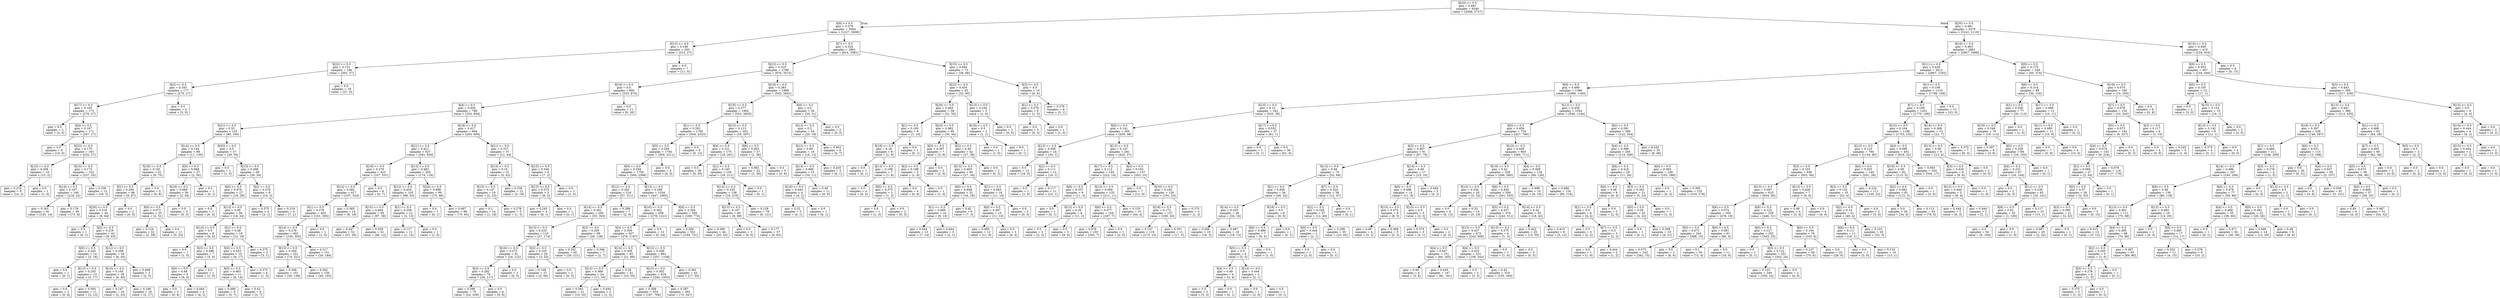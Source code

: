 digraph Tree {
node [shape=box] ;
0 [label="X[24] <= 0.5\ngini = 0.491\nsamples = 6340\nvalue = [4368, 5727]"] ;
1 [label="X[9] <= 0.5\ngini = 0.379\nsamples = 3064\nvalue = [1227, 3608]"] ;
0 -> 1 [labeldistance=2.5, labelangle=45, headlabel="True"] ;
2 [label="X[12] <= 0.5\ngini = 0.146\nsamples = 203\nvalue = [313, 27]"] ;
1 -> 2 ;
3 [label="X[22] <= 0.5\ngini = 0.151\nsamples = 196\nvalue = [302, 27]"] ;
2 -> 3 ;
4 [label="X[2] <= 0.5\ngini = 0.163\nsamples = 177\nvalue = [275, 27]"] ;
3 -> 4 ;
5 [label="X[17] <= 0.5\ngini = 0.165\nsamples = 173\nvalue = [270, 27]"] ;
4 -> 5 ;
6 [label="gini = 0.0\nsamples = 2\nvalue = [3, 0]"] ;
5 -> 6 ;
7 [label="X[4] <= 0.5\ngini = 0.167\nsamples = 171\nvalue = [267, 27]"] ;
5 -> 7 ;
8 [label="gini = 0.0\nsamples = 8\nvalue = [15, 0]"] ;
7 -> 8 ;
9 [label="X[23] <= 0.5\ngini = 0.175\nsamples = 163\nvalue = [252, 27]"] ;
7 -> 9 ;
10 [label="X[15] <= 0.5\ngini = 0.208\nsamples = 10\nvalue = [15, 2]"] ;
9 -> 10 ;
11 [label="gini = 0.219\nsamples = 9\nvalue = [14, 2]"] ;
10 -> 11 ;
12 [label="gini = 0.0\nsamples = 1\nvalue = [1, 0]"] ;
10 -> 12 ;
13 [label="X[15] <= 0.5\ngini = 0.173\nsamples = 153\nvalue = [237, 25]"] ;
9 -> 13 ;
14 [label="X[14] <= 0.5\ngini = 0.167\nsamples = 140\nvalue = [218, 22]"] ;
13 -> 14 ;
15 [label="gini = 0.161\nsamples = 91\nvalue = [145, 14]"] ;
14 -> 15 ;
16 [label="gini = 0.178\nsamples = 49\nvalue = [73, 8]"] ;
14 -> 16 ;
17 [label="gini = 0.236\nsamples = 13\nvalue = [19, 3]"] ;
13 -> 17 ;
18 [label="gini = 0.0\nsamples = 4\nvalue = [5, 0]"] ;
4 -> 18 ;
19 [label="gini = 0.0\nsamples = 19\nvalue = [27, 0]"] ;
3 -> 19 ;
20 [label="gini = 0.0\nsamples = 7\nvalue = [11, 0]"] ;
2 -> 20 ;
21 [label="X[7] <= 0.5\ngini = 0.324\nsamples = 2861\nvalue = [914, 3581]"] ;
1 -> 21 ;
22 [label="X[23] <= 0.5\ngini = 0.319\nsamples = 2788\nvalue = [876, 3515]"] ;
21 -> 22 ;
23 [label="X[16] <= 0.5\ngini = 0.4\nsamples = 800\nvalue = [333, 874]"] ;
22 -> 23 ;
24 [label="X[4] <= 0.5\ngini = 0.404\nsamples = 789\nvalue = [333, 854]"] ;
23 -> 24 ;
25 [label="X[21] <= 0.5\ngini = 0.32\nsamples = 125\nvalue = [40, 160]"] ;
24 -> 25 ;
26 [label="X[14] <= 0.5\ngini = 0.144\nsamples = 88\nvalue = [11, 130]"] ;
25 -> 26 ;
27 [label="X[18] <= 0.5\ngini = 0.191\nsamples = 51\nvalue = [9, 75]"] ;
26 -> 27 ;
28 [label="X[1] <= 0.5\ngini = 0.209\nsamples = 46\nvalue = [9, 67]"] ;
27 -> 28 ;
29 [label="X[20] <= 0.5\ngini = 0.216\nsamples = 44\nvalue = [9, 64]"] ;
28 -> 29 ;
30 [label="gini = 0.0\nsamples = 1\nvalue = [0, 1]"] ;
29 -> 30 ;
31 [label="X[2] <= 0.5\ngini = 0.219\nsamples = 43\nvalue = [9, 63]"] ;
29 -> 31 ;
32 [label="X[0] <= 0.5\ngini = 0.245\nsamples = 14\nvalue = [3, 18]"] ;
31 -> 32 ;
33 [label="gini = 0.0\nsamples = 1\nvalue = [0, 1]"] ;
32 -> 33 ;
34 [label="X[13] <= 0.5\ngini = 0.255\nsamples = 13\nvalue = [3, 17]"] ;
32 -> 34 ;
35 [label="gini = 0.0\nsamples = 2\nvalue = [0, 4]"] ;
34 -> 35 ;
36 [label="gini = 0.305\nsamples = 11\nvalue = [3, 13]"] ;
34 -> 36 ;
37 [label="X[12] <= 0.5\ngini = 0.208\nsamples = 29\nvalue = [6, 45]"] ;
31 -> 37 ;
38 [label="X[15] <= 0.5\ngini = 0.165\nsamples = 26\nvalue = [4, 40]"] ;
37 -> 38 ;
39 [label="gini = 0.147\nsamples = 16\nvalue = [2, 23]"] ;
38 -> 39 ;
40 [label="gini = 0.188\nsamples = 10\nvalue = [2, 17]"] ;
38 -> 40 ;
41 [label="gini = 0.408\nsamples = 3\nvalue = [2, 5]"] ;
37 -> 41 ;
42 [label="gini = 0.0\nsamples = 2\nvalue = [0, 3]"] ;
28 -> 42 ;
43 [label="gini = 0.0\nsamples = 5\nvalue = [0, 8]"] ;
27 -> 43 ;
44 [label="X[5] <= 0.5\ngini = 0.068\nsamples = 37\nvalue = [2, 55]"] ;
26 -> 44 ;
45 [label="X[18] <= 0.5\ngini = 0.069\nsamples = 36\nvalue = [2, 54]"] ;
44 -> 45 ;
46 [label="X[0] <= 0.5\ngini = 0.073\nsamples = 33\nvalue = [2, 51]"] ;
45 -> 46 ;
47 [label="gini = 0.124\nsamples = 22\nvalue = [2, 28]"] ;
46 -> 47 ;
48 [label="gini = 0.0\nsamples = 11\nvalue = [0, 23]"] ;
46 -> 48 ;
49 [label="gini = 0.0\nsamples = 3\nvalue = [0, 3]"] ;
45 -> 49 ;
50 [label="gini = 0.0\nsamples = 1\nvalue = [0, 1]"] ;
44 -> 50 ;
51 [label="X[20] <= 0.5\ngini = 0.5\nsamples = 37\nvalue = [29, 30]"] ;
25 -> 51 ;
52 [label="gini = 0.0\nsamples = 1\nvalue = [1, 0]"] ;
51 -> 52 ;
53 [label="X[15] <= 0.5\ngini = 0.499\nsamples = 36\nvalue = [28, 30]"] ;
51 -> 53 ;
54 [label="X[6] <= 0.5\ngini = 0.476\nsamples = 27\nvalue = [18, 28]"] ;
53 -> 54 ;
55 [label="gini = 0.0\nsamples = 1\nvalue = [0, 4]"] ;
54 -> 55 ;
56 [label="X[13] <= 0.5\ngini = 0.49\nsamples = 26\nvalue = [18, 24]"] ;
54 -> 56 ;
57 [label="X[14] <= 0.5\ngini = 0.5\nsamples = 8\nvalue = [6, 6]"] ;
56 -> 57 ;
58 [label="gini = 0.0\nsamples = 1\nvalue = [1, 0]"] ;
57 -> 58 ;
59 [label="X[3] <= 0.5\ngini = 0.496\nsamples = 7\nvalue = [5, 6]"] ;
57 -> 59 ;
60 [label="X[0] <= 0.5\ngini = 0.48\nsamples = 6\nvalue = [4, 6]"] ;
59 -> 60 ;
61 [label="gini = 0.0\nsamples = 2\nvalue = [0, 4]"] ;
60 -> 61 ;
62 [label="gini = 0.444\nsamples = 4\nvalue = [4, 2]"] ;
60 -> 62 ;
63 [label="gini = 0.0\nsamples = 1\nvalue = [1, 0]"] ;
59 -> 63 ;
64 [label="X[1] <= 0.5\ngini = 0.48\nsamples = 18\nvalue = [12, 18]"] ;
56 -> 64 ;
65 [label="X[3] <= 0.5\ngini = 0.453\nsamples = 15\nvalue = [9, 17]"] ;
64 -> 65 ;
66 [label="X[0] <= 0.5\ngini = 0.463\nsamples = 11\nvalue = [8, 14]"] ;
65 -> 66 ;
67 [label="gini = 0.486\nsamples = 5\nvalue = [5, 7]"] ;
66 -> 67 ;
68 [label="gini = 0.42\nsamples = 6\nvalue = [3, 7]"] ;
66 -> 68 ;
69 [label="gini = 0.375\nsamples = 4\nvalue = [1, 3]"] ;
65 -> 69 ;
70 [label="gini = 0.375\nsamples = 3\nvalue = [3, 1]"] ;
64 -> 70 ;
71 [label="X[2] <= 0.5\ngini = 0.278\nsamples = 9\nvalue = [10, 2]"] ;
53 -> 71 ;
72 [label="gini = 0.375\nsamples = 4\nvalue = [3, 1]"] ;
71 -> 72 ;
73 [label="gini = 0.219\nsamples = 5\nvalue = [7, 1]"] ;
71 -> 73 ;
74 [label="X[18] <= 0.5\ngini = 0.417\nsamples = 664\nvalue = [293, 694]"] ;
24 -> 74 ;
75 [label="X[21] <= 0.5\ngini = 0.421\nsamples = 627\nvalue = [281, 650]"] ;
74 -> 75 ;
76 [label="X[19] <= 0.5\ngini = 0.279\nsamples = 423\nvalue = [107, 531]"] ;
75 -> 76 ;
77 [label="X[12] <= 0.5\ngini = 0.282\nsamples = 417\nvalue = [107, 524]"] ;
76 -> 77 ;
78 [label="X[1] <= 0.5\ngini = 0.278\nsamples = 403\nvalue = [101, 505]"] ;
77 -> 78 ;
79 [label="X[14] <= 0.5\ngini = 0.276\nsamples = 402\nvalue = [100, 505]"] ;
78 -> 79 ;
80 [label="X[13] <= 0.5\ngini = 0.304\nsamples = 251\nvalue = [74, 321]"] ;
79 -> 80 ;
81 [label="gini = 0.308\nsamples = 101\nvalue = [30, 128]"] ;
80 -> 81 ;
82 [label="gini = 0.302\nsamples = 150\nvalue = [44, 193]"] ;
80 -> 82 ;
83 [label="gini = 0.217\nsamples = 151\nvalue = [26, 184]"] ;
79 -> 83 ;
84 [label="gini = 0.0\nsamples = 1\nvalue = [1, 0]"] ;
78 -> 84 ;
85 [label="gini = 0.365\nsamples = 14\nvalue = [6, 19]"] ;
77 -> 85 ;
86 [label="gini = 0.0\nsamples = 6\nvalue = [0, 7]"] ;
76 -> 86 ;
87 [label="X[13] <= 0.5\ngini = 0.482\nsamples = 204\nvalue = [174, 119]"] ;
75 -> 87 ;
88 [label="X[12] <= 0.5\ngini = 0.454\nsamples = 105\nvalue = [99, 53]"] ;
87 -> 88 ;
89 [label="X[15] <= 0.5\ngini = 0.404\nsamples = 93\nvalue = [97, 38]"] ;
88 -> 89 ;
90 [label="gini = 0.447\nsamples = 52\nvalue = [51, 26]"] ;
89 -> 90 ;
91 [label="gini = 0.328\nsamples = 41\nvalue = [46, 12]"] ;
89 -> 91 ;
92 [label="X[1] <= 0.5\ngini = 0.208\nsamples = 12\nvalue = [2, 15]"] ;
88 -> 92 ;
93 [label="gini = 0.117\nsamples = 11\nvalue = [1, 15]"] ;
92 -> 93 ;
94 [label="gini = 0.0\nsamples = 1\nvalue = [1, 0]"] ;
92 -> 94 ;
95 [label="X[20] <= 0.5\ngini = 0.498\nsamples = 99\nvalue = [75, 66]"] ;
87 -> 95 ;
96 [label="gini = 0.0\nsamples = 1\nvalue = [0, 1]"] ;
95 -> 96 ;
97 [label="gini = 0.497\nsamples = 98\nvalue = [75, 65]"] ;
95 -> 97 ;
98 [label="X[21] <= 0.5\ngini = 0.337\nsamples = 37\nvalue = [12, 44]"] ;
74 -> 98 ;
99 [label="X[13] <= 0.5\ngini = 0.19\nsamples = 31\nvalue = [5, 42]"] ;
98 -> 99 ;
100 [label="X[15] <= 0.5\ngini = 0.147\nsamples = 19\nvalue = [2, 23]"] ;
99 -> 100 ;
101 [label="gini = 0.1\nsamples = 14\nvalue = [1, 18]"] ;
100 -> 101 ;
102 [label="gini = 0.278\nsamples = 5\nvalue = [1, 5]"] ;
100 -> 102 ;
103 [label="gini = 0.236\nsamples = 12\nvalue = [3, 19]"] ;
99 -> 103 ;
104 [label="X[15] <= 0.5\ngini = 0.346\nsamples = 6\nvalue = [7, 2]"] ;
98 -> 104 ;
105 [label="X[13] <= 0.5\ngini = 0.375\nsamples = 5\nvalue = [6, 2]"] ;
104 -> 105 ;
106 [label="gini = 0.245\nsamples = 4\nvalue = [6, 1]"] ;
105 -> 106 ;
107 [label="gini = 0.0\nsamples = 1\nvalue = [0, 1]"] ;
105 -> 107 ;
108 [label="gini = 0.0\nsamples = 1\nvalue = [1, 0]"] ;
104 -> 108 ;
109 [label="gini = 0.0\nsamples = 11\nvalue = [0, 20]"] ;
23 -> 109 ;
110 [label="X[19] <= 0.5\ngini = 0.283\nsamples = 1988\nvalue = [543, 2641]"] ;
22 -> 110 ;
111 [label="X[18] <= 0.5\ngini = 0.277\nsamples = 1962\nvalue = [523, 2620]"] ;
110 -> 111 ;
112 [label="X[1] <= 0.5\ngini = 0.293\nsamples = 1760\nvalue = [504, 2323]"] ;
111 -> 112 ;
113 [label="X[5] <= 0.5\ngini = 0.294\nsamples = 1754\nvalue = [504, 2311]"] ;
112 -> 113 ;
114 [label="X[0] <= 0.5\ngini = 0.294\nsamples = 1750\nvalue = [504, 2306]"] ;
113 -> 114 ;
115 [label="X[12] <= 0.5\ngini = 0.262\nsamples = 216\nvalue = [57, 311]"] ;
114 -> 115 ;
116 [label="X[14] <= 0.5\ngini = 0.261\nsamples = 209\nvalue = [55, 302]"] ;
115 -> 116 ;
117 [label="X[15] <= 0.5\ngini = 0.233\nsamples = 110\nvalue = [27, 174]"] ;
116 -> 117 ;
118 [label="X[16] <= 0.5\ngini = 0.275\nsamples = 81\nvalue = [24, 122]"] ;
117 -> 118 ;
119 [label="X[3] <= 0.5\ngini = 0.282\nsamples = 79\nvalue = [24, 117]"] ;
118 -> 119 ;
120 [label="gini = 0.296\nsamples = 75\nvalue = [24, 109]"] ;
119 -> 120 ;
121 [label="gini = 0.0\nsamples = 4\nvalue = [0, 8]"] ;
119 -> 121 ;
122 [label="gini = 0.0\nsamples = 2\nvalue = [0, 5]"] ;
118 -> 122 ;
123 [label="X[3] <= 0.5\ngini = 0.103\nsamples = 29\nvalue = [3, 52]"] ;
117 -> 123 ;
124 [label="gini = 0.109\nsamples = 27\nvalue = [3, 49]"] ;
123 -> 124 ;
125 [label="gini = 0.0\nsamples = 2\nvalue = [0, 3]"] ;
123 -> 125 ;
126 [label="X[3] <= 0.5\ngini = 0.295\nsamples = 99\nvalue = [28, 128]"] ;
116 -> 126 ;
127 [label="gini = 0.291\nsamples = 92\nvalue = [26, 121]"] ;
126 -> 127 ;
128 [label="gini = 0.346\nsamples = 7\nvalue = [2, 7]"] ;
126 -> 128 ;
129 [label="gini = 0.298\nsamples = 7\nvalue = [2, 9]"] ;
115 -> 129 ;
130 [label="X[13] <= 0.5\ngini = 0.299\nsamples = 1534\nvalue = [447, 1995]"] ;
114 -> 130 ;
131 [label="X[16] <= 0.5\ngini = 0.302\nsamples = 939\nvalue = [278, 1221]"] ;
130 -> 131 ;
132 [label="X[4] <= 0.5\ngini = 0.306\nsamples = 927\nvalue = [278, 1197]"] ;
131 -> 132 ;
133 [label="X[14] <= 0.5\ngini = 0.309\nsamples = 65\nvalue = [21, 89]"] ;
132 -> 133 ;
134 [label="X[12] <= 0.5\ngini = 0.369\nsamples = 24\nvalue = [11, 34]"] ;
133 -> 134 ;
135 [label="gini = 0.363\nsamples = 21\nvalue = [10, 32]"] ;
134 -> 135 ;
136 [label="gini = 0.444\nsamples = 3\nvalue = [1, 2]"] ;
134 -> 136 ;
137 [label="gini = 0.26\nsamples = 41\nvalue = [10, 55]"] ;
133 -> 137 ;
138 [label="X[12] <= 0.5\ngini = 0.306\nsamples = 862\nvalue = [257, 1108]"] ;
132 -> 138 ;
139 [label="X[15] <= 0.5\ngini = 0.302\nsamples = 819\nvalue = [240, 1053]"] ;
138 -> 139 ;
140 [label="gini = 0.309\nsamples = 554\nvalue = [167, 706]"] ;
139 -> 140 ;
141 [label="gini = 0.287\nsamples = 265\nvalue = [73, 347]"] ;
139 -> 141 ;
142 [label="gini = 0.361\nsamples = 43\nvalue = [17, 55]"] ;
138 -> 142 ;
143 [label="gini = 0.0\nsamples = 12\nvalue = [0, 24]"] ;
131 -> 143 ;
144 [label="X[6] <= 0.5\ngini = 0.294\nsamples = 595\nvalue = [169, 774]"] ;
130 -> 144 ;
145 [label="gini = 0.284\nsamples = 551\nvalue = [149, 721]"] ;
144 -> 145 ;
146 [label="gini = 0.398\nsamples = 44\nvalue = [20, 53]"] ;
144 -> 146 ;
147 [label="gini = 0.0\nsamples = 4\nvalue = [0, 5]"] ;
113 -> 147 ;
148 [label="gini = 0.0\nsamples = 6\nvalue = [0, 12]"] ;
112 -> 148 ;
149 [label="X[15] <= 0.5\ngini = 0.113\nsamples = 202\nvalue = [19, 297]"] ;
111 -> 149 ;
150 [label="X[4] <= 0.5\ngini = 0.121\nsamples = 175\nvalue = [18, 261]"] ;
149 -> 150 ;
151 [label="gini = 0.0\nsamples = 36\nvalue = [0, 50]"] ;
150 -> 151 ;
152 [label="X[1] <= 0.5\ngini = 0.145\nsamples = 139\nvalue = [18, 211]"] ;
150 -> 152 ;
153 [label="X[14] <= 0.5\ngini = 0.145\nsamples = 138\nvalue = [18, 210]"] ;
152 -> 153 ;
154 [label="X[13] <= 0.5\ngini = 0.167\nsamples = 60\nvalue = [9, 89]"] ;
153 -> 154 ;
155 [label="gini = 0.0\nsamples = 3\nvalue = [0, 6]"] ;
154 -> 155 ;
156 [label="gini = 0.177\nsamples = 57\nvalue = [9, 83]"] ;
154 -> 156 ;
157 [label="gini = 0.129\nsamples = 78\nvalue = [9, 121]"] ;
153 -> 157 ;
158 [label="gini = 0.0\nsamples = 1\nvalue = [0, 1]"] ;
152 -> 158 ;
159 [label="X[6] <= 0.5\ngini = 0.053\nsamples = 27\nvalue = [1, 36]"] ;
149 -> 159 ;
160 [label="gini = 0.062\nsamples = 22\nvalue = [1, 30]"] ;
159 -> 160 ;
161 [label="gini = 0.0\nsamples = 5\nvalue = [0, 6]"] ;
159 -> 161 ;
162 [label="X[6] <= 0.5\ngini = 0.5\nsamples = 26\nvalue = [20, 21]"] ;
110 -> 162 ;
163 [label="X[13] <= 0.5\ngini = 0.5\nsamples = 24\nvalue = [20, 19]"] ;
162 -> 163 ;
164 [label="X[12] <= 0.5\ngini = 0.49\nsamples = 18\nvalue = [16, 12]"] ;
163 -> 164 ;
165 [label="X[14] <= 0.5\ngini = 0.499\nsamples = 15\nvalue = [10, 11]"] ;
164 -> 165 ;
166 [label="X[16] <= 0.5\ngini = 0.444\nsamples = 4\nvalue = [4, 2]"] ;
165 -> 166 ;
167 [label="gini = 0.32\nsamples = 3\nvalue = [4, 1]"] ;
166 -> 167 ;
168 [label="gini = 0.0\nsamples = 1\nvalue = [0, 1]"] ;
166 -> 168 ;
169 [label="gini = 0.48\nsamples = 11\nvalue = [6, 9]"] ;
165 -> 169 ;
170 [label="gini = 0.245\nsamples = 3\nvalue = [6, 1]"] ;
164 -> 170 ;
171 [label="gini = 0.463\nsamples = 6\nvalue = [4, 7]"] ;
163 -> 171 ;
172 [label="gini = 0.0\nsamples = 2\nvalue = [0, 2]"] ;
162 -> 172 ;
173 [label="X[15] <= 0.5\ngini = 0.464\nsamples = 73\nvalue = [38, 66]"] ;
21 -> 173 ;
174 [label="X[22] <= 0.5\ngini = 0.454\nsamples = 63\nvalue = [32, 60]"] ;
173 -> 174 ;
175 [label="X[20] <= 0.5\ngini = 0.463\nsamples = 58\nvalue = [31, 54]"] ;
174 -> 175 ;
176 [label="X[1] <= 0.5\ngini = 0.165\nsamples = 9\nvalue = [1, 10]"] ;
175 -> 176 ;
177 [label="X[18] <= 0.5\ngini = 0.18\nsamples = 8\nvalue = [1, 9]"] ;
176 -> 177 ;
178 [label="gini = 0.0\nsamples = 1\nvalue = [0, 1]"] ;
177 -> 178 ;
179 [label="X[13] <= 0.5\ngini = 0.198\nsamples = 7\nvalue = [1, 8]"] ;
177 -> 179 ;
180 [label="gini = 0.0\nsamples = 4\nvalue = [0, 5]"] ;
179 -> 180 ;
181 [label="X[0] <= 0.5\ngini = 0.375\nsamples = 3\nvalue = [1, 3]"] ;
179 -> 181 ;
182 [label="gini = 0.0\nsamples = 1\nvalue = [1, 0]"] ;
181 -> 182 ;
183 [label="gini = 0.0\nsamples = 2\nvalue = [0, 3]"] ;
181 -> 183 ;
184 [label="gini = 0.0\nsamples = 1\nvalue = [0, 1]"] ;
176 -> 184 ;
185 [label="X[23] <= 0.5\ngini = 0.482\nsamples = 49\nvalue = [30, 44]"] ;
175 -> 185 ;
186 [label="X[0] <= 0.5\ngini = 0.397\nsamples = 7\nvalue = [3, 8]"] ;
185 -> 186 ;
187 [label="X[2] <= 0.5\ngini = 0.198\nsamples = 5\nvalue = [1, 8]"] ;
186 -> 187 ;
188 [label="gini = 0.0\nsamples = 4\nvalue = [0, 8]"] ;
187 -> 188 ;
189 [label="gini = 0.0\nsamples = 1\nvalue = [1, 0]"] ;
187 -> 189 ;
190 [label="gini = 0.0\nsamples = 2\nvalue = [2, 0]"] ;
186 -> 190 ;
191 [label="X[2] <= 0.5\ngini = 0.49\nsamples = 42\nvalue = [27, 36]"] ;
185 -> 191 ;
192 [label="X[13] <= 0.5\ngini = 0.493\nsamples = 40\nvalue = [27, 34]"] ;
191 -> 192 ;
193 [label="X[0] <= 0.5\ngini = 0.498\nsamples = 22\nvalue = [16, 18]"] ;
192 -> 193 ;
194 [label="X[1] <= 0.5\ngini = 0.469\nsamples = 16\nvalue = [9, 15]"] ;
193 -> 194 ;
195 [label="gini = 0.444\nsamples = 13\nvalue = [7, 14]"] ;
194 -> 195 ;
196 [label="gini = 0.444\nsamples = 3\nvalue = [2, 1]"] ;
194 -> 196 ;
197 [label="gini = 0.42\nsamples = 6\nvalue = [7, 3]"] ;
193 -> 197 ;
198 [label="X[1] <= 0.5\ngini = 0.483\nsamples = 18\nvalue = [11, 16]"] ;
192 -> 198 ;
199 [label="X[0] <= 0.5\ngini = 0.497\nsamples = 15\nvalue = [11, 13]"] ;
198 -> 199 ;
200 [label="gini = 0.495\nsamples = 12\nvalue = [11, 9]"] ;
199 -> 200 ;
201 [label="gini = 0.0\nsamples = 3\nvalue = [0, 4]"] ;
199 -> 201 ;
202 [label="gini = 0.0\nsamples = 3\nvalue = [0, 3]"] ;
198 -> 202 ;
203 [label="gini = 0.0\nsamples = 2\nvalue = [0, 2]"] ;
191 -> 203 ;
204 [label="X[13] <= 0.5\ngini = 0.245\nsamples = 5\nvalue = [1, 6]"] ;
174 -> 204 ;
205 [label="X[18] <= 0.5\ngini = 0.5\nsamples = 2\nvalue = [1, 1]"] ;
204 -> 205 ;
206 [label="gini = 0.0\nsamples = 1\nvalue = [1, 0]"] ;
205 -> 206 ;
207 [label="gini = 0.0\nsamples = 1\nvalue = [0, 1]"] ;
205 -> 207 ;
208 [label="gini = 0.0\nsamples = 3\nvalue = [0, 5]"] ;
204 -> 208 ;
209 [label="X[3] <= 0.5\ngini = 0.5\nsamples = 10\nvalue = [6, 6]"] ;
173 -> 209 ;
210 [label="X[1] <= 0.5\ngini = 0.278\nsamples = 6\nvalue = [1, 5]"] ;
209 -> 210 ;
211 [label="gini = 0.0\nsamples = 5\nvalue = [0, 5]"] ;
210 -> 211 ;
212 [label="gini = 0.0\nsamples = 1\nvalue = [1, 0]"] ;
210 -> 212 ;
213 [label="gini = 0.278\nsamples = 4\nvalue = [5, 1]"] ;
209 -> 213 ;
214 [label="X[20] <= 0.5\ngini = 0.481\nsamples = 3276\nvalue = [3141, 2119]"] ;
0 -> 214 [labeldistance=2.5, labelangle=-45, headlabel="False"] ;
215 [label="X[16] <= 0.5\ngini = 0.463\nsamples = 2861\nvalue = [2907, 1666]"] ;
214 -> 215 ;
216 [label="X[11] <= 0.5\ngini = 0.428\nsamples = 2612\nvalue = [2867, 1292]"] ;
215 -> 216 ;
217 [label="X[9] <= 0.5\ngini = 0.499\nsamples = 1396\nvalue = [1069, 1183]"] ;
216 -> 217 ;
218 [label="X[15] <= 0.5\ngini = 0.13\nsamples = 342\nvalue = [520, 39]"] ;
217 -> 218 ;
219 [label="X[0] <= 0.5\ngini = 0.141\nsamples = 305\nvalue = [459, 38]"] ;
218 -> 219 ;
220 [label="X[13] <= 0.5\ngini = 0.056\nsamples = 24\nvalue = [34, 1]"] ;
219 -> 220 ;
221 [label="gini = 0.0\nsamples = 12\nvalue = [18, 0]"] ;
220 -> 221 ;
222 [label="X[2] <= 0.5\ngini = 0.111\nsamples = 12\nvalue = [16, 1]"] ;
220 -> 222 ;
223 [label="gini = 0.0\nsamples = 1\nvalue = [1, 0]"] ;
222 -> 223 ;
224 [label="gini = 0.117\nsamples = 11\nvalue = [15, 1]"] ;
222 -> 224 ;
225 [label="X[13] <= 0.5\ngini = 0.147\nsamples = 281\nvalue = [425, 37]"] ;
219 -> 225 ;
226 [label="X[17] <= 0.5\ngini = 0.112\nsamples = 144\nvalue = [222, 14]"] ;
225 -> 226 ;
227 [label="X[8] <= 0.5\ngini = 0.337\nsamples = 9\nvalue = [11, 3]"] ;
226 -> 227 ;
228 [label="gini = 0.0\nsamples = 1\nvalue = [0, 1]"] ;
227 -> 228 ;
229 [label="X[12] <= 0.5\ngini = 0.26\nsamples = 8\nvalue = [11, 2]"] ;
227 -> 229 ;
230 [label="gini = 0.5\nsamples = 3\nvalue = [2, 2]"] ;
229 -> 230 ;
231 [label="gini = 0.0\nsamples = 5\nvalue = [9, 0]"] ;
229 -> 231 ;
232 [label="X[12] <= 0.5\ngini = 0.094\nsamples = 135\nvalue = [211, 11]"] ;
226 -> 232 ;
233 [label="X[6] <= 0.5\ngini = 0.077\nsamples = 104\nvalue = [167, 7]"] ;
232 -> 233 ;
234 [label="gini = 0.078\nsamples = 103\nvalue = [165, 7]"] ;
233 -> 234 ;
235 [label="gini = 0.0\nsamples = 1\nvalue = [2, 0]"] ;
233 -> 235 ;
236 [label="gini = 0.153\nsamples = 31\nvalue = [44, 4]"] ;
232 -> 236 ;
237 [label="X[4] <= 0.5\ngini = 0.183\nsamples = 137\nvalue = [203, 23]"] ;
225 -> 237 ;
238 [label="gini = 0.0\nsamples = 7\nvalue = [12, 0]"] ;
237 -> 238 ;
239 [label="X[10] <= 0.5\ngini = 0.192\nsamples = 130\nvalue = [191, 23]"] ;
237 -> 239 ;
240 [label="X[19] <= 0.5\ngini = 0.172\nsamples = 127\nvalue = [190, 20]"] ;
239 -> 240 ;
241 [label="gini = 0.147\nsamples = 116\nvalue = [173, 15]"] ;
240 -> 241 ;
242 [label="gini = 0.351\nsamples = 11\nvalue = [17, 5]"] ;
240 -> 242 ;
243 [label="gini = 0.375\nsamples = 3\nvalue = [1, 3]"] ;
239 -> 243 ;
244 [label="X[17] <= 0.5\ngini = 0.032\nsamples = 37\nvalue = [61, 1]"] ;
218 -> 244 ;
245 [label="gini = 0.0\nsamples = 1\nvalue = [0, 1]"] ;
244 -> 245 ;
246 [label="gini = 0.0\nsamples = 36\nvalue = [61, 0]"] ;
244 -> 246 ;
247 [label="X[12] <= 0.5\ngini = 0.438\nsamples = 1054\nvalue = [549, 1144]"] ;
217 -> 247 ;
248 [label="X[0] <= 0.5\ngini = 0.456\nsamples = 754\nvalue = [427, 790]"] ;
247 -> 248 ;
249 [label="X[3] <= 0.5\ngini = 0.497\nsamples = 91\nvalue = [67, 79]"] ;
248 -> 249 ;
250 [label="X[13] <= 0.5\ngini = 0.49\nsamples = 74\nvalue = [52, 69]"] ;
249 -> 250 ;
251 [label="X[1] <= 0.5\ngini = 0.458\nsamples = 36\nvalue = [40, 22]"] ;
250 -> 251 ;
252 [label="X[14] <= 0.5\ngini = 0.435\nsamples = 28\nvalue = [34, 16]"] ;
251 -> 252 ;
253 [label="gini = 0.266\nsamples = 10\nvalue = [16, 3]"] ;
252 -> 253 ;
254 [label="gini = 0.487\nsamples = 18\nvalue = [18, 13]"] ;
252 -> 254 ;
255 [label="X[18] <= 0.5\ngini = 0.5\nsamples = 8\nvalue = [6, 6]"] ;
251 -> 255 ;
256 [label="X[6] <= 0.5\ngini = 0.496\nsamples = 7\nvalue = [6, 5]"] ;
255 -> 256 ;
257 [label="X[5] <= 0.5\ngini = 0.5\nsamples = 6\nvalue = [5, 5]"] ;
256 -> 257 ;
258 [label="X[4] <= 0.5\ngini = 0.49\nsamples = 4\nvalue = [3, 4]"] ;
257 -> 258 ;
259 [label="gini = 0.5\nsamples = 3\nvalue = [3, 3]"] ;
258 -> 259 ;
260 [label="gini = 0.0\nsamples = 1\nvalue = [0, 1]"] ;
258 -> 260 ;
261 [label="X[14] <= 0.5\ngini = 0.444\nsamples = 2\nvalue = [2, 1]"] ;
257 -> 261 ;
262 [label="gini = 0.0\nsamples = 1\nvalue = [2, 0]"] ;
261 -> 262 ;
263 [label="gini = 0.0\nsamples = 1\nvalue = [0, 1]"] ;
261 -> 263 ;
264 [label="gini = 0.0\nsamples = 1\nvalue = [1, 0]"] ;
256 -> 264 ;
265 [label="gini = 0.0\nsamples = 1\nvalue = [0, 1]"] ;
255 -> 265 ;
266 [label="X[7] <= 0.5\ngini = 0.324\nsamples = 38\nvalue = [12, 47]"] ;
250 -> 266 ;
267 [label="X[2] <= 0.5\ngini = 0.328\nsamples = 37\nvalue = [12, 46]"] ;
266 -> 267 ;
268 [label="X[6] <= 0.5\ngini = 0.444\nsamples = 2\nvalue = [2, 1]"] ;
267 -> 268 ;
269 [label="gini = 0.0\nsamples = 1\nvalue = [2, 0]"] ;
268 -> 269 ;
270 [label="gini = 0.0\nsamples = 1\nvalue = [0, 1]"] ;
268 -> 270 ;
271 [label="gini = 0.298\nsamples = 35\nvalue = [10, 45]"] ;
267 -> 271 ;
272 [label="gini = 0.0\nsamples = 1\nvalue = [0, 1]"] ;
266 -> 272 ;
273 [label="X[14] <= 0.5\ngini = 0.48\nsamples = 17\nvalue = [15, 10]"] ;
249 -> 273 ;
274 [label="X[6] <= 0.5\ngini = 0.488\nsamples = 14\nvalue = [11, 8]"] ;
273 -> 274 ;
275 [label="X[13] <= 0.5\ngini = 0.473\nsamples = 9\nvalue = [8, 5]"] ;
274 -> 275 ;
276 [label="gini = 0.48\nsamples = 4\nvalue = [3, 2]"] ;
275 -> 276 ;
277 [label="gini = 0.469\nsamples = 5\nvalue = [5, 3]"] ;
275 -> 277 ;
278 [label="X[15] <= 0.5\ngini = 0.5\nsamples = 5\nvalue = [3, 3]"] ;
274 -> 278 ;
279 [label="gini = 0.375\nsamples = 3\nvalue = [3, 1]"] ;
278 -> 279 ;
280 [label="gini = 0.0\nsamples = 2\nvalue = [0, 2]"] ;
278 -> 280 ;
281 [label="gini = 0.444\nsamples = 3\nvalue = [4, 2]"] ;
273 -> 281 ;
282 [label="X[15] <= 0.5\ngini = 0.446\nsamples = 663\nvalue = [360, 711]"] ;
248 -> 282 ;
283 [label="X[19] <= 0.5\ngini = 0.43\nsamples = 529\nvalue = [266, 585]"] ;
282 -> 283 ;
284 [label="X[14] <= 0.5\ngini = 0.234\nsamples = 20\nvalue = [5, 32]"] ;
283 -> 284 ;
285 [label="gini = 0.0\nsamples = 6\nvalue = [0, 13]"] ;
284 -> 285 ;
286 [label="gini = 0.33\nsamples = 14\nvalue = [5, 19]"] ;
284 -> 286 ;
287 [label="X[6] <= 0.5\ngini = 0.436\nsamples = 509\nvalue = [261, 553]"] ;
283 -> 287 ;
288 [label="X[5] <= 0.5\ngini = 0.437\nsamples = 476\nvalue = [243, 511]"] ;
287 -> 288 ;
289 [label="X[13] <= 0.5\ngini = 0.437\nsamples = 472\nvalue = [242, 508]"] ;
288 -> 289 ;
290 [label="X[4] <= 0.5\ngini = 0.447\nsamples = 151\nvalue = [84, 165]"] ;
289 -> 290 ;
291 [label="gini = 0.49\nsamples = 4\nvalue = [3, 4]"] ;
290 -> 291 ;
292 [label="gini = 0.445\nsamples = 147\nvalue = [81, 161]"] ;
290 -> 292 ;
293 [label="X[4] <= 0.5\ngini = 0.432\nsamples = 321\nvalue = [158, 343]"] ;
289 -> 293 ;
294 [label="gini = 0.5\nsamples = 2\nvalue = [3, 3]"] ;
293 -> 294 ;
295 [label="gini = 0.43\nsamples = 319\nvalue = [155, 340]"] ;
293 -> 295 ;
296 [label="X[13] <= 0.5\ngini = 0.375\nsamples = 4\nvalue = [1, 3]"] ;
288 -> 296 ;
297 [label="gini = 0.0\nsamples = 1\nvalue = [1, 0]"] ;
296 -> 297 ;
298 [label="gini = 0.0\nsamples = 3\nvalue = [0, 3]"] ;
296 -> 298 ;
299 [label="X[14] <= 0.5\ngini = 0.42\nsamples = 33\nvalue = [18, 42]"] ;
287 -> 299 ;
300 [label="gini = 0.422\nsamples = 25\nvalue = [13, 30]"] ;
299 -> 300 ;
301 [label="gini = 0.415\nsamples = 8\nvalue = [5, 12]"] ;
299 -> 301 ;
302 [label="X[4] <= 0.5\ngini = 0.489\nsamples = 134\nvalue = [94, 126]"] ;
282 -> 302 ;
303 [label="gini = 0.499\nsamples = 10\nvalue = [9, 10]"] ;
302 -> 303 ;
304 [label="gini = 0.488\nsamples = 124\nvalue = [85, 116]"] ;
302 -> 304 ;
305 [label="X[2] <= 0.5\ngini = 0.381\nsamples = 300\nvalue = [122, 354]"] ;
247 -> 305 ;
306 [label="X[4] <= 0.5\ngini = 0.396\nsamples = 265\nvalue = [114, 306]"] ;
305 -> 306 ;
307 [label="X[6] <= 0.5\ngini = 0.418\nsamples = 29\nvalue = [11, 26]"] ;
306 -> 307 ;
308 [label="X[0] <= 0.5\ngini = 0.48\nsamples = 8\nvalue = [6, 4]"] ;
307 -> 308 ;
309 [label="X[1] <= 0.5\ngini = 0.5\nsamples = 6\nvalue = [4, 4]"] ;
308 -> 309 ;
310 [label="gini = 0.5\nsamples = 3\nvalue = [2, 2]"] ;
309 -> 310 ;
311 [label="X[7] <= 0.5\ngini = 0.5\nsamples = 3\nvalue = [2, 2]"] ;
309 -> 311 ;
312 [label="gini = 0.0\nsamples = 1\nvalue = [1, 0]"] ;
311 -> 312 ;
313 [label="gini = 0.444\nsamples = 2\nvalue = [1, 2]"] ;
311 -> 313 ;
314 [label="gini = 0.0\nsamples = 2\nvalue = [2, 0]"] ;
308 -> 314 ;
315 [label="X[3] <= 0.5\ngini = 0.302\nsamples = 21\nvalue = [5, 22]"] ;
307 -> 315 ;
316 [label="X[0] <= 0.5\ngini = 0.26\nsamples = 20\nvalue = [4, 22]"] ;
315 -> 316 ;
317 [label="gini = 0.0\nsamples = 1\nvalue = [0, 1]"] ;
316 -> 317 ;
318 [label="gini = 0.269\nsamples = 19\nvalue = [4, 21]"] ;
316 -> 318 ;
319 [label="gini = 0.0\nsamples = 1\nvalue = [1, 0]"] ;
315 -> 319 ;
320 [label="X[0] <= 0.5\ngini = 0.393\nsamples = 236\nvalue = [103, 280]"] ;
306 -> 320 ;
321 [label="gini = 0.0\nsamples = 1\nvalue = [0, 2]"] ;
320 -> 321 ;
322 [label="gini = 0.395\nsamples = 235\nvalue = [103, 278]"] ;
320 -> 322 ;
323 [label="gini = 0.245\nsamples = 35\nvalue = [8, 48]"] ;
305 -> 323 ;
324 [label="X[1] <= 0.5\ngini = 0.108\nsamples = 1216\nvalue = [1798, 109]"] ;
216 -> 324 ;
325 [label="X[7] <= 0.5\ngini = 0.109\nsamples = 1201\nvalue = [1775, 109]"] ;
324 -> 325 ;
326 [label="X[15] <= 0.5\ngini = 0.104\nsamples = 1186\nvalue = [1753, 102]"] ;
325 -> 326 ;
327 [label="X[12] <= 0.5\ngini = 0.123\nsamples = 784\nvalue = [1134, 80]"] ;
326 -> 327 ;
328 [label="X[3] <= 0.5\ngini = 0.103\nsamples = 640\nvalue = [933, 54]"] ;
327 -> 328 ;
329 [label="X[13] <= 0.5\ngini = 0.097\nsamples = 633\nvalue = [924, 50]"] ;
328 -> 329 ;
330 [label="X[6] <= 0.5\ngini = 0.074\nsamples = 305\nvalue = [478, 19]"] ;
329 -> 330 ;
331 [label="X[5] <= 0.5\ngini = 0.072\nsamples = 244\nvalue = [388, 15]"] ;
330 -> 331 ;
332 [label="gini = 0.073\nsamples = 242\nvalue = [382, 15]"] ;
331 -> 332 ;
333 [label="gini = 0.0\nsamples = 2\nvalue = [6, 0]"] ;
331 -> 333 ;
334 [label="X[0] <= 0.5\ngini = 0.081\nsamples = 61\nvalue = [90, 4]"] ;
330 -> 334 ;
335 [label="gini = 0.1\nsamples = 50\nvalue = [72, 4]"] ;
334 -> 335 ;
336 [label="gini = 0.0\nsamples = 11\nvalue = [18, 0]"] ;
334 -> 336 ;
337 [label="X[6] <= 0.5\ngini = 0.122\nsamples = 328\nvalue = [446, 31]"] ;
329 -> 337 ;
338 [label="X[0] <= 0.5\ngini = 0.127\nsamples = 252\nvalue = [343, 25]"] ;
337 -> 338 ;
339 [label="gini = 0.0\nsamples = 1\nvalue = [0, 1]"] ;
338 -> 339 ;
340 [label="X[5] <= 0.5\ngini = 0.122\nsamples = 251\nvalue = [343, 24]"] ;
338 -> 340 ;
341 [label="gini = 0.123\nsamples = 249\nvalue = [339, 24]"] ;
340 -> 341 ;
342 [label="gini = 0.0\nsamples = 2\nvalue = [4, 0]"] ;
340 -> 342 ;
343 [label="X[0] <= 0.5\ngini = 0.104\nsamples = 76\nvalue = [103, 6]"] ;
337 -> 343 ;
344 [label="gini = 0.137\nsamples = 56\nvalue = [75, 6]"] ;
343 -> 344 ;
345 [label="gini = 0.0\nsamples = 20\nvalue = [28, 0]"] ;
343 -> 345 ;
346 [label="X[13] <= 0.5\ngini = 0.426\nsamples = 7\nvalue = [9, 4]"] ;
328 -> 346 ;
347 [label="gini = 0.49\nsamples = 3\nvalue = [3, 4]"] ;
346 -> 347 ;
348 [label="gini = 0.0\nsamples = 4\nvalue = [6, 0]"] ;
346 -> 348 ;
349 [label="X[4] <= 0.5\ngini = 0.203\nsamples = 144\nvalue = [201, 26]"] ;
327 -> 349 ;
350 [label="X[3] <= 0.5\ngini = 0.133\nsamples = 33\nvalue = [52, 4]"] ;
349 -> 350 ;
351 [label="X[2] <= 0.5\ngini = 0.14\nsamples = 31\nvalue = [49, 4]"] ;
350 -> 351 ;
352 [label="X[6] <= 0.5\ngini = 0.111\nsamples = 11\nvalue = [16, 1]"] ;
351 -> 352 ;
353 [label="gini = 0.0\nsamples = 1\nvalue = [3, 0]"] ;
352 -> 353 ;
354 [label="gini = 0.133\nsamples = 10\nvalue = [13, 1]"] ;
352 -> 354 ;
355 [label="gini = 0.153\nsamples = 20\nvalue = [33, 3]"] ;
351 -> 355 ;
356 [label="gini = 0.0\nsamples = 2\nvalue = [3, 0]"] ;
350 -> 356 ;
357 [label="gini = 0.224\nsamples = 111\nvalue = [149, 22]"] ;
349 -> 357 ;
358 [label="X[4] <= 0.5\ngini = 0.066\nsamples = 402\nvalue = [619, 22]"] ;
326 -> 358 ;
359 [label="X[18] <= 0.5\ngini = 0.08\nsamples = 82\nvalue = [115, 5]"] ;
358 -> 359 ;
360 [label="X[2] <= 0.5\ngini = 0.082\nsamples = 81\nvalue = [112, 5]"] ;
359 -> 360 ;
361 [label="gini = 0.0\nsamples = 26\nvalue = [34, 0]"] ;
360 -> 361 ;
362 [label="gini = 0.113\nsamples = 55\nvalue = [78, 5]"] ;
360 -> 362 ;
363 [label="gini = 0.0\nsamples = 1\nvalue = [3, 0]"] ;
359 -> 363 ;
364 [label="gini = 0.063\nsamples = 320\nvalue = [504, 17]"] ;
358 -> 364 ;
365 [label="X[14] <= 0.5\ngini = 0.366\nsamples = 15\nvalue = [22, 7]"] ;
325 -> 365 ;
366 [label="X[13] <= 0.5\ngini = 0.36\nsamples = 8\nvalue = [13, 4]"] ;
365 -> 366 ;
367 [label="X[3] <= 0.5\ngini = 0.426\nsamples = 6\nvalue = [9, 4]"] ;
366 -> 367 ;
368 [label="X[12] <= 0.5\ngini = 0.444\nsamples = 5\nvalue = [8, 4]"] ;
367 -> 368 ;
369 [label="gini = 0.444\nsamples = 3\nvalue = [6, 3]"] ;
368 -> 369 ;
370 [label="gini = 0.444\nsamples = 2\nvalue = [2, 1]"] ;
368 -> 370 ;
371 [label="gini = 0.0\nsamples = 1\nvalue = [1, 0]"] ;
367 -> 371 ;
372 [label="gini = 0.0\nsamples = 2\nvalue = [4, 0]"] ;
366 -> 372 ;
373 [label="gini = 0.375\nsamples = 7\nvalue = [9, 3]"] ;
365 -> 373 ;
374 [label="gini = 0.0\nsamples = 15\nvalue = [23, 0]"] ;
324 -> 374 ;
375 [label="X[9] <= 0.5\ngini = 0.175\nsamples = 249\nvalue = [40, 374]"] ;
215 -> 375 ;
376 [label="X[6] <= 0.5\ngini = 0.314\nsamples = 89\nvalue = [30, 124]"] ;
375 -> 376 ;
377 [label="X[1] <= 0.5\ngini = 0.256\nsamples = 77\nvalue = [20, 113]"] ;
376 -> 377 ;
378 [label="X[19] <= 0.5\ngini = 0.246\nsamples = 76\nvalue = [19, 113]"] ;
377 -> 378 ;
379 [label="gini = 0.397\nsamples = 8\nvalue = [3, 8]"] ;
378 -> 379 ;
380 [label="X[5] <= 0.5\ngini = 0.229\nsamples = 68\nvalue = [16, 105]"] ;
378 -> 380 ;
381 [label="X[4] <= 0.5\ngini = 0.231\nsamples = 67\nvalue = [16, 104]"] ;
380 -> 381 ;
382 [label="gini = 0.0\nsamples = 2\nvalue = [0, 3]"] ;
381 -> 382 ;
383 [label="X[11] <= 0.5\ngini = 0.236\nsamples = 65\nvalue = [16, 101]"] ;
381 -> 383 ;
384 [label="X[8] <= 0.5\ngini = 0.02\nsamples = 55\nvalue = [1, 100]"] ;
383 -> 384 ;
385 [label="gini = 0.0\nsamples = 54\nvalue = [0, 100]"] ;
384 -> 385 ;
386 [label="gini = 0.0\nsamples = 1\nvalue = [1, 0]"] ;
384 -> 386 ;
387 [label="gini = 0.117\nsamples = 10\nvalue = [15, 1]"] ;
383 -> 387 ;
388 [label="gini = 0.0\nsamples = 1\nvalue = [0, 1]"] ;
380 -> 388 ;
389 [label="gini = 0.0\nsamples = 1\nvalue = [1, 0]"] ;
377 -> 389 ;
390 [label="X[17] <= 0.5\ngini = 0.499\nsamples = 12\nvalue = [10, 11]"] ;
376 -> 390 ;
391 [label="X[11] <= 0.5\ngini = 0.499\nsamples = 11\nvalue = [10, 9]"] ;
390 -> 391 ;
392 [label="gini = 0.0\nsamples = 7\nvalue = [0, 9]"] ;
391 -> 392 ;
393 [label="gini = 0.0\nsamples = 4\nvalue = [10, 0]"] ;
391 -> 393 ;
394 [label="gini = 0.0\nsamples = 1\nvalue = [0, 2]"] ;
390 -> 394 ;
395 [label="X[18] <= 0.5\ngini = 0.074\nsamples = 160\nvalue = [10, 250]"] ;
375 -> 395 ;
396 [label="X[7] <= 0.5\ngini = 0.076\nsamples = 154\nvalue = [10, 242]"] ;
395 -> 396 ;
397 [label="X[5] <= 0.5\ngini = 0.073\nsamples = 145\nvalue = [9, 227]"] ;
396 -> 397 ;
398 [label="X[4] <= 0.5\ngini = 0.074\nsamples = 143\nvalue = [9, 224]"] ;
397 -> 398 ;
399 [label="X[1] <= 0.5\ngini = 0.069\nsamples = 27\nvalue = [2, 54]"] ;
398 -> 399 ;
400 [label="X[0] <= 0.5\ngini = 0.07\nsamples = 26\nvalue = [2, 53]"] ;
399 -> 400 ;
401 [label="X[3] <= 0.5\ngini = 0.085\nsamples = 21\nvalue = [2, 43]"] ;
400 -> 401 ;
402 [label="gini = 0.087\nsamples = 20\nvalue = [2, 42]"] ;
401 -> 402 ;
403 [label="gini = 0.0\nsamples = 1\nvalue = [0, 1]"] ;
401 -> 403 ;
404 [label="gini = 0.0\nsamples = 5\nvalue = [0, 10]"] ;
400 -> 404 ;
405 [label="gini = 0.0\nsamples = 1\nvalue = [0, 1]"] ;
399 -> 405 ;
406 [label="gini = 0.076\nsamples = 116\nvalue = [7, 170]"] ;
398 -> 406 ;
407 [label="gini = 0.0\nsamples = 2\nvalue = [0, 3]"] ;
397 -> 407 ;
408 [label="X[3] <= 0.5\ngini = 0.117\nsamples = 9\nvalue = [1, 15]"] ;
396 -> 408 ;
409 [label="gini = 0.0\nsamples = 4\nvalue = [0, 9]"] ;
408 -> 409 ;
410 [label="gini = 0.245\nsamples = 5\nvalue = [1, 6]"] ;
408 -> 410 ;
411 [label="gini = 0.0\nsamples = 6\nvalue = [0, 8]"] ;
395 -> 411 ;
412 [label="X[10] <= 0.5\ngini = 0.449\nsamples = 415\nvalue = [234, 453]"] ;
214 -> 412 ;
413 [label="X[9] <= 0.5\ngini = 0.453\nsamples = 407\nvalue = [234, 440]"] ;
412 -> 413 ;
414 [label="X[0] <= 0.5\ngini = 0.105\nsamples = 12\nvalue = [17, 1]"] ;
413 -> 414 ;
415 [label="gini = 0.0\nsamples = 2\nvalue = [3, 0]"] ;
414 -> 415 ;
416 [label="X[15] <= 0.5\ngini = 0.124\nsamples = 10\nvalue = [14, 1]"] ;
414 -> 416 ;
417 [label="X[13] <= 0.5\ngini = 0.142\nsamples = 8\nvalue = [12, 1]"] ;
416 -> 417 ;
418 [label="gini = 0.375\nsamples = 4\nvalue = [3, 1]"] ;
417 -> 418 ;
419 [label="gini = 0.0\nsamples = 4\nvalue = [9, 0]"] ;
417 -> 419 ;
420 [label="gini = 0.0\nsamples = 2\nvalue = [2, 0]"] ;
416 -> 420 ;
421 [label="X[3] <= 0.5\ngini = 0.443\nsamples = 395\nvalue = [217, 439]"] ;
413 -> 421 ;
422 [label="X[15] <= 0.5\ngini = 0.441\nsamples = 389\nvalue = [213, 435]"] ;
421 -> 422 ;
423 [label="X[16] <= 0.5\ngini = 0.397\nsamples = 326\nvalue = [149, 397]"] ;
422 -> 423 ;
424 [label="X[1] <= 0.5\ngini = 0.484\nsamples = 211\nvalue = [146, 209]"] ;
423 -> 424 ;
425 [label="X[14] <= 0.5\ngini = 0.486\nsamples = 207\nvalue = [145, 204]"] ;
424 -> 425 ;
426 [label="X[6] <= 0.5\ngini = 0.49\nsamples = 130\nvalue = [89, 118]"] ;
425 -> 426 ;
427 [label="X[13] <= 0.5\ngini = 0.491\nsamples = 111\nvalue = [75, 98]"] ;
426 -> 427 ;
428 [label="gini = 0.415\nsamples = 13\nvalue = [5, 12]"] ;
427 -> 428 ;
429 [label="X[4] <= 0.5\ngini = 0.495\nsamples = 98\nvalue = [70, 86]"] ;
427 -> 429 ;
430 [label="X[2] <= 0.5\ngini = 0.245\nsamples = 5\nvalue = [1, 6]"] ;
429 -> 430 ;
431 [label="X[5] <= 0.5\ngini = 0.278\nsamples = 4\nvalue = [1, 5]"] ;
430 -> 431 ;
432 [label="gini = 0.375\nsamples = 3\nvalue = [1, 3]"] ;
431 -> 432 ;
433 [label="gini = 0.0\nsamples = 1\nvalue = [0, 2]"] ;
431 -> 433 ;
434 [label="gini = 0.0\nsamples = 1\nvalue = [0, 1]"] ;
430 -> 434 ;
435 [label="gini = 0.497\nsamples = 93\nvalue = [69, 80]"] ;
429 -> 435 ;
436 [label="X[13] <= 0.5\ngini = 0.484\nsamples = 19\nvalue = [14, 20]"] ;
426 -> 436 ;
437 [label="gini = 0.0\nsamples = 2\nvalue = [0, 3]"] ;
436 -> 437 ;
438 [label="X[0] <= 0.5\ngini = 0.495\nsamples = 17\nvalue = [14, 17]"] ;
436 -> 438 ;
439 [label="gini = 0.332\nsamples = 11\nvalue = [4, 15]"] ;
438 -> 439 ;
440 [label="gini = 0.278\nsamples = 6\nvalue = [10, 2]"] ;
438 -> 440 ;
441 [label="X[6] <= 0.5\ngini = 0.478\nsamples = 77\nvalue = [56, 86]"] ;
425 -> 441 ;
442 [label="X[4] <= 0.5\ngini = 0.469\nsamples = 55\nvalue = [36, 60]"] ;
441 -> 442 ;
443 [label="gini = 0.0\nsamples = 1\nvalue = [0, 1]"] ;
442 -> 443 ;
444 [label="gini = 0.471\nsamples = 54\nvalue = [36, 59]"] ;
442 -> 444 ;
445 [label="X[0] <= 0.5\ngini = 0.491\nsamples = 22\nvalue = [20, 26]"] ;
441 -> 445 ;
446 [label="gini = 0.469\nsamples = 14\nvalue = [12, 20]"] ;
445 -> 446 ;
447 [label="gini = 0.49\nsamples = 8\nvalue = [8, 6]"] ;
445 -> 447 ;
448 [label="X[5] <= 0.5\ngini = 0.278\nsamples = 4\nvalue = [1, 5]"] ;
424 -> 448 ;
449 [label="gini = 0.0\nsamples = 2\nvalue = [0, 4]"] ;
448 -> 449 ;
450 [label="X[13] <= 0.5\ngini = 0.5\nsamples = 2\nvalue = [1, 1]"] ;
448 -> 450 ;
451 [label="gini = 0.0\nsamples = 1\nvalue = [1, 0]"] ;
450 -> 451 ;
452 [label="gini = 0.0\nsamples = 1\nvalue = [0, 1]"] ;
450 -> 452 ;
453 [label="X[0] <= 0.5\ngini = 0.031\nsamples = 115\nvalue = [3, 188]"] ;
423 -> 453 ;
454 [label="gini = 0.0\nsamples = 20\nvalue = [0, 31]"] ;
453 -> 454 ;
455 [label="X[4] <= 0.5\ngini = 0.037\nsamples = 95\nvalue = [3, 157]"] ;
453 -> 455 ;
456 [label="gini = 0.0\nsamples = 4\nvalue = [0, 6]"] ;
455 -> 456 ;
457 [label="gini = 0.038\nsamples = 91\nvalue = [3, 151]"] ;
455 -> 457 ;
458 [label="X[1] <= 0.5\ngini = 0.468\nsamples = 63\nvalue = [64, 38]"] ;
422 -> 458 ;
459 [label="X[7] <= 0.5\ngini = 0.465\nsamples = 60\nvalue = [62, 36]"] ;
458 -> 459 ;
460 [label="X[5] <= 0.5\ngini = 0.473\nsamples = 58\nvalue = [58, 36]"] ;
459 -> 460 ;
461 [label="X[4] <= 0.5\ngini = 0.469\nsamples = 57\nvalue = [58, 35]"] ;
460 -> 461 ;
462 [label="gini = 0.49\nsamples = 6\nvalue = [4, 3]"] ;
461 -> 462 ;
463 [label="gini = 0.467\nsamples = 51\nvalue = [54, 32]"] ;
461 -> 463 ;
464 [label="gini = 0.0\nsamples = 1\nvalue = [0, 1]"] ;
460 -> 464 ;
465 [label="gini = 0.0\nsamples = 2\nvalue = [4, 0]"] ;
459 -> 465 ;
466 [label="X[5] <= 0.5\ngini = 0.5\nsamples = 3\nvalue = [2, 2]"] ;
458 -> 466 ;
467 [label="gini = 0.0\nsamples = 2\nvalue = [0, 2]"] ;
466 -> 467 ;
468 [label="gini = 0.0\nsamples = 1\nvalue = [2, 0]"] ;
466 -> 468 ;
469 [label="X[13] <= 0.5\ngini = 0.5\nsamples = 6\nvalue = [4, 4]"] ;
421 -> 469 ;
470 [label="X[14] <= 0.5\ngini = 0.444\nsamples = 4\nvalue = [4, 2]"] ;
469 -> 470 ;
471 [label="X[15] <= 0.5\ngini = 0.444\nsamples = 2\nvalue = [1, 2]"] ;
470 -> 471 ;
472 [label="gini = 0.0\nsamples = 1\nvalue = [0, 2]"] ;
471 -> 472 ;
473 [label="gini = 0.0\nsamples = 1\nvalue = [1, 0]"] ;
471 -> 473 ;
474 [label="gini = 0.0\nsamples = 2\nvalue = [3, 0]"] ;
470 -> 474 ;
475 [label="gini = 0.0\nsamples = 2\nvalue = [0, 2]"] ;
469 -> 475 ;
476 [label="gini = 0.0\nsamples = 8\nvalue = [0, 13]"] ;
412 -> 476 ;
}